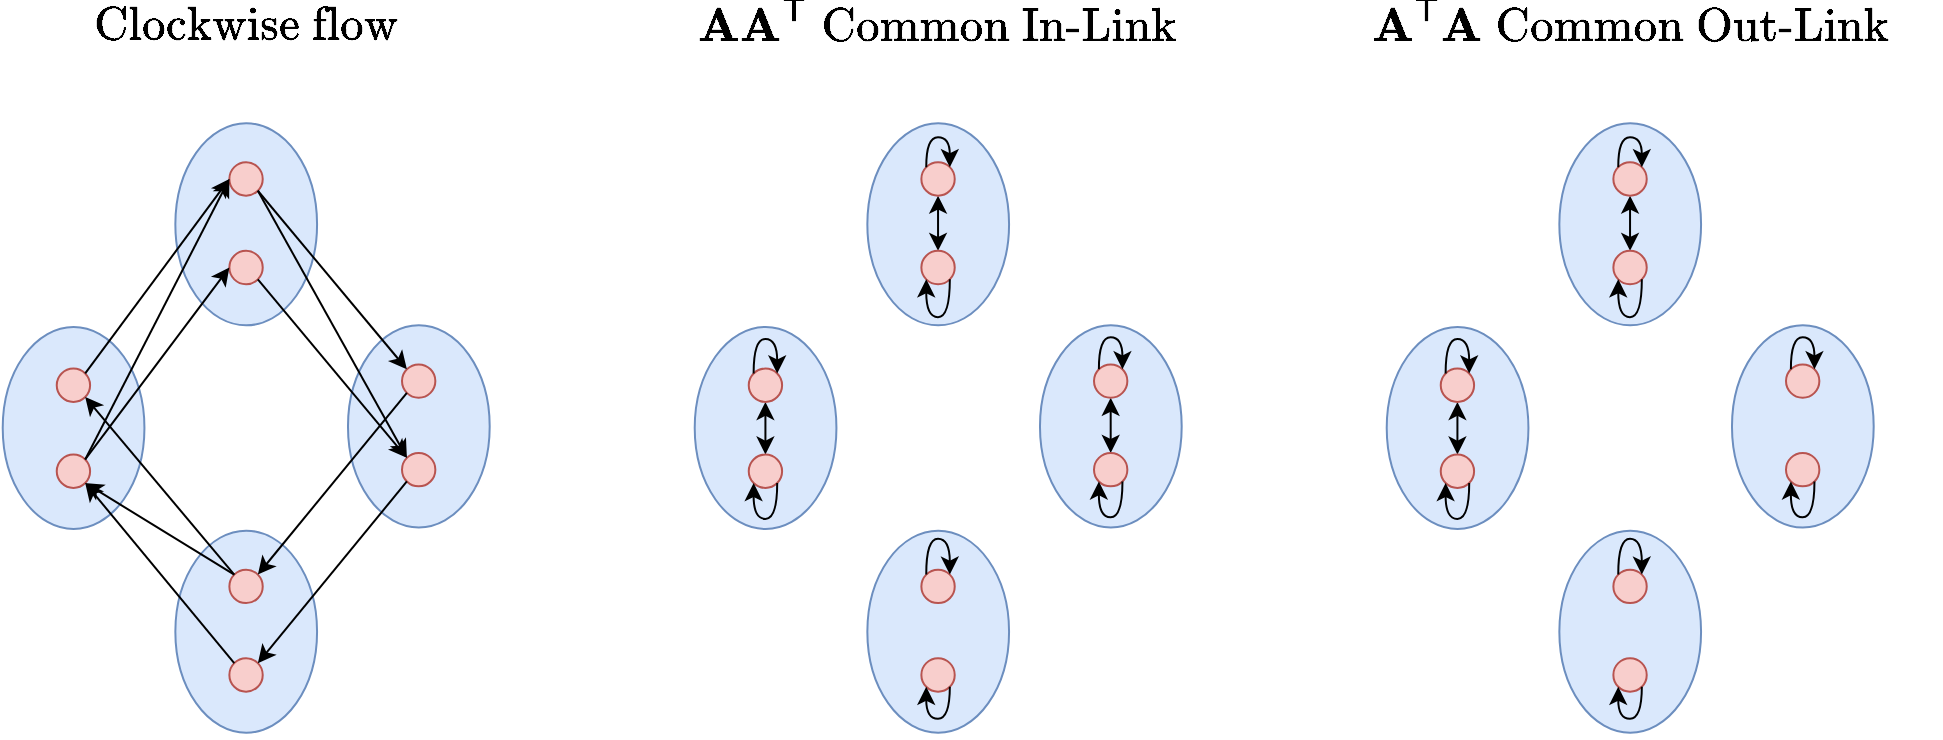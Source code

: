 <mxfile version="21.6.8" type="github">
  <diagram name="Page-1" id="w1v2pbCQFpZ6DE9W8kbo">
    <mxGraphModel dx="1728" dy="898" grid="1" gridSize="10" guides="1" tooltips="1" connect="1" arrows="1" fold="1" page="1" pageScale="1" pageWidth="1100" pageHeight="850" math="1" shadow="0">
      <root>
        <mxCell id="0" />
        <mxCell id="1" parent="0" />
        <mxCell id="zq6gwk42By_WQmrwpAdC-72" value="" style="group" vertex="1" connectable="0" parent="1">
          <mxGeometry x="82" y="350" width="243.85" height="310" as="geometry" />
        </mxCell>
        <mxCell id="zq6gwk42By_WQmrwpAdC-155" value="" style="group" vertex="1" connectable="0" parent="zq6gwk42By_WQmrwpAdC-72">
          <mxGeometry x="0.361" y="103.674" width="243.489" height="101.853" as="geometry" />
        </mxCell>
        <mxCell id="zq6gwk42By_WQmrwpAdC-154" value="" style="group" vertex="1" connectable="0" parent="zq6gwk42By_WQmrwpAdC-155">
          <mxGeometry y="0.8" width="70.857" height="101.053" as="geometry" />
        </mxCell>
        <mxCell id="zq6gwk42By_WQmrwpAdC-10" value="" style="ellipse;whiteSpace=wrap;html=1;rotation=-90;fillColor=#dae8fc;strokeColor=#6c8ebf;" vertex="1" parent="zq6gwk42By_WQmrwpAdC-154">
          <mxGeometry x="-15.098" y="15.098" width="101.053" height="70.857" as="geometry" />
        </mxCell>
        <mxCell id="zq6gwk42By_WQmrwpAdC-11" value="" style="ellipse;whiteSpace=wrap;html=1;aspect=fixed;fillColor=#f8cecc;strokeColor=#b85450;" vertex="1" parent="zq6gwk42By_WQmrwpAdC-154">
          <mxGeometry x="27.008" y="20.811" width="16.678" height="16.678" as="geometry" />
        </mxCell>
        <mxCell id="zq6gwk42By_WQmrwpAdC-12" value="" style="ellipse;whiteSpace=wrap;html=1;aspect=fixed;fillColor=#f8cecc;strokeColor=#b85450;" vertex="1" parent="zq6gwk42By_WQmrwpAdC-154">
          <mxGeometry x="27.008" y="63.812" width="16.678" height="16.678" as="geometry" />
        </mxCell>
        <mxCell id="zq6gwk42By_WQmrwpAdC-152" value="" style="group" vertex="1" connectable="0" parent="zq6gwk42By_WQmrwpAdC-155">
          <mxGeometry x="172.632" width="70.857" height="101.053" as="geometry" />
        </mxCell>
        <mxCell id="zq6gwk42By_WQmrwpAdC-4" value="" style="ellipse;whiteSpace=wrap;html=1;rotation=-90;fillColor=#dae8fc;strokeColor=#6c8ebf;" vertex="1" parent="zq6gwk42By_WQmrwpAdC-152">
          <mxGeometry x="-15.098" y="15.098" width="101.053" height="70.857" as="geometry" />
        </mxCell>
        <mxCell id="zq6gwk42By_WQmrwpAdC-5" value="" style="ellipse;whiteSpace=wrap;html=1;aspect=fixed;fillColor=#f8cecc;strokeColor=#b85450;" vertex="1" parent="zq6gwk42By_WQmrwpAdC-152">
          <mxGeometry x="27.008" y="19.526" width="16.678" height="16.678" as="geometry" />
        </mxCell>
        <mxCell id="zq6gwk42By_WQmrwpAdC-6" value="" style="ellipse;whiteSpace=wrap;html=1;aspect=fixed;fillColor=#f8cecc;strokeColor=#b85450;" vertex="1" parent="zq6gwk42By_WQmrwpAdC-152">
          <mxGeometry x="27.008" y="63.812" width="16.678" height="16.678" as="geometry" />
        </mxCell>
        <mxCell id="zq6gwk42By_WQmrwpAdC-156" value="" style="group" vertex="1" connectable="0" parent="zq6gwk42By_WQmrwpAdC-72">
          <mxGeometry x="86.677" y="2.617" width="70.857" height="304.767" as="geometry" />
        </mxCell>
        <mxCell id="zq6gwk42By_WQmrwpAdC-151" value="" style="group" vertex="1" connectable="0" parent="zq6gwk42By_WQmrwpAdC-156">
          <mxGeometry width="70.857" height="101.053" as="geometry" />
        </mxCell>
        <mxCell id="zq6gwk42By_WQmrwpAdC-1" value="" style="ellipse;whiteSpace=wrap;html=1;rotation=-90;fillColor=#dae8fc;strokeColor=#6c8ebf;" vertex="1" parent="zq6gwk42By_WQmrwpAdC-151">
          <mxGeometry x="-15.098" y="15.098" width="101.053" height="70.857" as="geometry" />
        </mxCell>
        <mxCell id="zq6gwk42By_WQmrwpAdC-2" value="" style="ellipse;whiteSpace=wrap;html=1;aspect=fixed;fillColor=#f8cecc;strokeColor=#b85450;" vertex="1" parent="zq6gwk42By_WQmrwpAdC-151">
          <mxGeometry x="27.008" y="19.526" width="16.678" height="16.678" as="geometry" />
        </mxCell>
        <mxCell id="zq6gwk42By_WQmrwpAdC-3" value="" style="ellipse;whiteSpace=wrap;html=1;aspect=fixed;fillColor=#f8cecc;strokeColor=#b85450;" vertex="1" parent="zq6gwk42By_WQmrwpAdC-151">
          <mxGeometry x="27.008" y="63.812" width="16.678" height="16.678" as="geometry" />
        </mxCell>
        <mxCell id="zq6gwk42By_WQmrwpAdC-153" value="" style="group" vertex="1" connectable="0" parent="zq6gwk42By_WQmrwpAdC-156">
          <mxGeometry y="203.714" width="70.857" height="101.053" as="geometry" />
        </mxCell>
        <mxCell id="zq6gwk42By_WQmrwpAdC-7" value="" style="ellipse;whiteSpace=wrap;html=1;rotation=-90;fillColor=#dae8fc;strokeColor=#6c8ebf;" vertex="1" parent="zq6gwk42By_WQmrwpAdC-153">
          <mxGeometry x="-15.098" y="15.098" width="101.053" height="70.857" as="geometry" />
        </mxCell>
        <mxCell id="zq6gwk42By_WQmrwpAdC-8" value="" style="ellipse;whiteSpace=wrap;html=1;aspect=fixed;fillColor=#f8cecc;strokeColor=#b85450;" vertex="1" parent="zq6gwk42By_WQmrwpAdC-153">
          <mxGeometry x="27.008" y="19.526" width="16.678" height="16.678" as="geometry" />
        </mxCell>
        <mxCell id="zq6gwk42By_WQmrwpAdC-9" value="" style="ellipse;whiteSpace=wrap;html=1;aspect=fixed;fillColor=#f8cecc;strokeColor=#b85450;" vertex="1" parent="zq6gwk42By_WQmrwpAdC-153">
          <mxGeometry x="27.008" y="63.812" width="16.678" height="16.678" as="geometry" />
        </mxCell>
        <mxCell id="zq6gwk42By_WQmrwpAdC-23" style="rounded=0;orthogonalLoop=1;jettySize=auto;html=1;exitX=1;exitY=0;exitDx=0;exitDy=0;entryX=0;entryY=0.5;entryDx=0;entryDy=0;" edge="1" parent="zq6gwk42By_WQmrwpAdC-72" source="zq6gwk42By_WQmrwpAdC-11" target="zq6gwk42By_WQmrwpAdC-2">
          <mxGeometry relative="1" as="geometry" />
        </mxCell>
        <mxCell id="zq6gwk42By_WQmrwpAdC-24" style="rounded=0;orthogonalLoop=1;jettySize=auto;html=1;exitX=1;exitY=0;exitDx=0;exitDy=0;entryX=0;entryY=0.5;entryDx=0;entryDy=0;" edge="1" parent="zq6gwk42By_WQmrwpAdC-72" source="zq6gwk42By_WQmrwpAdC-12" target="zq6gwk42By_WQmrwpAdC-2">
          <mxGeometry relative="1" as="geometry" />
        </mxCell>
        <mxCell id="zq6gwk42By_WQmrwpAdC-25" style="rounded=0;orthogonalLoop=1;jettySize=auto;html=1;exitX=1;exitY=0;exitDx=0;exitDy=0;entryX=0;entryY=0.5;entryDx=0;entryDy=0;" edge="1" parent="zq6gwk42By_WQmrwpAdC-72" source="zq6gwk42By_WQmrwpAdC-12" target="zq6gwk42By_WQmrwpAdC-3">
          <mxGeometry relative="1" as="geometry" />
        </mxCell>
        <mxCell id="zq6gwk42By_WQmrwpAdC-13" style="rounded=0;orthogonalLoop=1;jettySize=auto;html=1;exitX=1;exitY=1;exitDx=0;exitDy=0;entryX=0;entryY=0;entryDx=0;entryDy=0;" edge="1" parent="zq6gwk42By_WQmrwpAdC-72" source="zq6gwk42By_WQmrwpAdC-2" target="zq6gwk42By_WQmrwpAdC-5">
          <mxGeometry relative="1" as="geometry" />
        </mxCell>
        <mxCell id="zq6gwk42By_WQmrwpAdC-14" style="rounded=0;orthogonalLoop=1;jettySize=auto;html=1;exitX=1;exitY=1;exitDx=0;exitDy=0;entryX=0;entryY=0;entryDx=0;entryDy=0;" edge="1" parent="zq6gwk42By_WQmrwpAdC-72" source="zq6gwk42By_WQmrwpAdC-2" target="zq6gwk42By_WQmrwpAdC-6">
          <mxGeometry relative="1" as="geometry" />
        </mxCell>
        <mxCell id="zq6gwk42By_WQmrwpAdC-17" style="rounded=0;orthogonalLoop=1;jettySize=auto;html=1;exitX=1;exitY=1;exitDx=0;exitDy=0;entryX=0;entryY=0;entryDx=0;entryDy=0;" edge="1" parent="zq6gwk42By_WQmrwpAdC-72" source="zq6gwk42By_WQmrwpAdC-3" target="zq6gwk42By_WQmrwpAdC-6">
          <mxGeometry relative="1" as="geometry">
            <mxPoint x="202.105" y="172.714" as="targetPoint" />
          </mxGeometry>
        </mxCell>
        <mxCell id="zq6gwk42By_WQmrwpAdC-19" style="rounded=0;orthogonalLoop=1;jettySize=auto;html=1;exitX=0;exitY=1;exitDx=0;exitDy=0;entryX=1;entryY=0;entryDx=0;entryDy=0;" edge="1" parent="zq6gwk42By_WQmrwpAdC-72" source="zq6gwk42By_WQmrwpAdC-6" target="zq6gwk42By_WQmrwpAdC-9">
          <mxGeometry relative="1" as="geometry" />
        </mxCell>
        <mxCell id="zq6gwk42By_WQmrwpAdC-18" style="rounded=0;orthogonalLoop=1;jettySize=auto;html=1;exitX=0;exitY=1;exitDx=0;exitDy=0;entryX=1;entryY=0;entryDx=0;entryDy=0;" edge="1" parent="zq6gwk42By_WQmrwpAdC-72" source="zq6gwk42By_WQmrwpAdC-5" target="zq6gwk42By_WQmrwpAdC-8">
          <mxGeometry relative="1" as="geometry" />
        </mxCell>
        <mxCell id="zq6gwk42By_WQmrwpAdC-20" style="rounded=0;orthogonalLoop=1;jettySize=auto;html=1;exitX=0;exitY=0;exitDx=0;exitDy=0;entryX=1;entryY=1;entryDx=0;entryDy=0;" edge="1" parent="zq6gwk42By_WQmrwpAdC-72" source="zq6gwk42By_WQmrwpAdC-8" target="zq6gwk42By_WQmrwpAdC-11">
          <mxGeometry relative="1" as="geometry" />
        </mxCell>
        <mxCell id="zq6gwk42By_WQmrwpAdC-21" style="rounded=0;orthogonalLoop=1;jettySize=auto;html=1;exitX=0;exitY=0;exitDx=0;exitDy=0;entryX=1;entryY=1;entryDx=0;entryDy=0;" edge="1" parent="zq6gwk42By_WQmrwpAdC-72" source="zq6gwk42By_WQmrwpAdC-8" target="zq6gwk42By_WQmrwpAdC-12">
          <mxGeometry relative="1" as="geometry" />
        </mxCell>
        <mxCell id="zq6gwk42By_WQmrwpAdC-22" style="rounded=0;orthogonalLoop=1;jettySize=auto;html=1;exitX=0;exitY=0;exitDx=0;exitDy=0;entryX=1;entryY=1;entryDx=0;entryDy=0;" edge="1" parent="zq6gwk42By_WQmrwpAdC-72" source="zq6gwk42By_WQmrwpAdC-9" target="zq6gwk42By_WQmrwpAdC-12">
          <mxGeometry relative="1" as="geometry" />
        </mxCell>
        <mxCell id="zq6gwk42By_WQmrwpAdC-157" value="" style="group" vertex="1" connectable="0" parent="1">
          <mxGeometry x="428" y="350" width="243.85" height="310" as="geometry" />
        </mxCell>
        <mxCell id="zq6gwk42By_WQmrwpAdC-158" value="" style="group" vertex="1" connectable="0" parent="zq6gwk42By_WQmrwpAdC-157">
          <mxGeometry x="0.361" y="103.674" width="243.489" height="101.853" as="geometry" />
        </mxCell>
        <mxCell id="zq6gwk42By_WQmrwpAdC-159" value="" style="group" vertex="1" connectable="0" parent="zq6gwk42By_WQmrwpAdC-158">
          <mxGeometry y="0.8" width="70.857" height="101.053" as="geometry" />
        </mxCell>
        <mxCell id="zq6gwk42By_WQmrwpAdC-160" value="" style="ellipse;whiteSpace=wrap;html=1;rotation=-90;fillColor=#dae8fc;strokeColor=#6c8ebf;" vertex="1" parent="zq6gwk42By_WQmrwpAdC-159">
          <mxGeometry x="-15.098" y="15.098" width="101.053" height="70.857" as="geometry" />
        </mxCell>
        <mxCell id="zq6gwk42By_WQmrwpAdC-209" style="edgeStyle=orthogonalEdgeStyle;rounded=0;orthogonalLoop=1;jettySize=auto;html=1;exitX=0.5;exitY=1;exitDx=0;exitDy=0;entryX=0.5;entryY=0;entryDx=0;entryDy=0;startArrow=classic;startFill=1;" edge="1" parent="zq6gwk42By_WQmrwpAdC-159" source="zq6gwk42By_WQmrwpAdC-161" target="zq6gwk42By_WQmrwpAdC-162">
          <mxGeometry relative="1" as="geometry" />
        </mxCell>
        <mxCell id="zq6gwk42By_WQmrwpAdC-161" value="" style="ellipse;whiteSpace=wrap;html=1;aspect=fixed;fillColor=#f8cecc;strokeColor=#b85450;" vertex="1" parent="zq6gwk42By_WQmrwpAdC-159">
          <mxGeometry x="27.008" y="20.811" width="16.678" height="16.678" as="geometry" />
        </mxCell>
        <mxCell id="zq6gwk42By_WQmrwpAdC-162" value="" style="ellipse;whiteSpace=wrap;html=1;aspect=fixed;fillColor=#f8cecc;strokeColor=#b85450;" vertex="1" parent="zq6gwk42By_WQmrwpAdC-159">
          <mxGeometry x="27.008" y="63.812" width="16.678" height="16.678" as="geometry" />
        </mxCell>
        <mxCell id="zq6gwk42By_WQmrwpAdC-215" style="edgeStyle=orthogonalEdgeStyle;rounded=0;orthogonalLoop=1;jettySize=auto;html=1;exitX=0;exitY=0;exitDx=0;exitDy=0;entryX=1;entryY=0;entryDx=0;entryDy=0;curved=1;" edge="1" parent="zq6gwk42By_WQmrwpAdC-159" source="zq6gwk42By_WQmrwpAdC-161" target="zq6gwk42By_WQmrwpAdC-161">
          <mxGeometry relative="1" as="geometry">
            <Array as="points">
              <mxPoint x="29" y="6" />
              <mxPoint x="41" y="6" />
            </Array>
          </mxGeometry>
        </mxCell>
        <mxCell id="zq6gwk42By_WQmrwpAdC-216" style="edgeStyle=orthogonalEdgeStyle;rounded=0;orthogonalLoop=1;jettySize=auto;html=1;exitX=1;exitY=1;exitDx=0;exitDy=0;entryX=0;entryY=1;entryDx=0;entryDy=0;curved=1;" edge="1" parent="zq6gwk42By_WQmrwpAdC-159" source="zq6gwk42By_WQmrwpAdC-162" target="zq6gwk42By_WQmrwpAdC-162">
          <mxGeometry relative="1" as="geometry">
            <Array as="points">
              <mxPoint x="41" y="96" />
              <mxPoint x="29" y="96" />
            </Array>
          </mxGeometry>
        </mxCell>
        <mxCell id="zq6gwk42By_WQmrwpAdC-163" value="" style="group" vertex="1" connectable="0" parent="zq6gwk42By_WQmrwpAdC-158">
          <mxGeometry x="172.632" width="70.857" height="101.053" as="geometry" />
        </mxCell>
        <mxCell id="zq6gwk42By_WQmrwpAdC-164" value="" style="ellipse;whiteSpace=wrap;html=1;rotation=-90;fillColor=#dae8fc;strokeColor=#6c8ebf;" vertex="1" parent="zq6gwk42By_WQmrwpAdC-163">
          <mxGeometry x="-15.098" y="15.098" width="101.053" height="70.857" as="geometry" />
        </mxCell>
        <mxCell id="zq6gwk42By_WQmrwpAdC-207" style="edgeStyle=orthogonalEdgeStyle;rounded=0;orthogonalLoop=1;jettySize=auto;html=1;exitX=0.5;exitY=1;exitDx=0;exitDy=0;entryX=0.5;entryY=0;entryDx=0;entryDy=0;startArrow=classic;startFill=1;" edge="1" parent="zq6gwk42By_WQmrwpAdC-163" source="zq6gwk42By_WQmrwpAdC-165" target="zq6gwk42By_WQmrwpAdC-166">
          <mxGeometry relative="1" as="geometry" />
        </mxCell>
        <mxCell id="zq6gwk42By_WQmrwpAdC-165" value="" style="ellipse;whiteSpace=wrap;html=1;aspect=fixed;fillColor=#f8cecc;strokeColor=#b85450;" vertex="1" parent="zq6gwk42By_WQmrwpAdC-163">
          <mxGeometry x="27.008" y="19.526" width="16.678" height="16.678" as="geometry" />
        </mxCell>
        <mxCell id="zq6gwk42By_WQmrwpAdC-166" value="" style="ellipse;whiteSpace=wrap;html=1;aspect=fixed;fillColor=#f8cecc;strokeColor=#b85450;" vertex="1" parent="zq6gwk42By_WQmrwpAdC-163">
          <mxGeometry x="27.008" y="63.812" width="16.678" height="16.678" as="geometry" />
        </mxCell>
        <mxCell id="zq6gwk42By_WQmrwpAdC-213" style="edgeStyle=orthogonalEdgeStyle;rounded=0;orthogonalLoop=1;jettySize=auto;html=1;exitX=0;exitY=0;exitDx=0;exitDy=0;entryX=1;entryY=0;entryDx=0;entryDy=0;curved=1;" edge="1" parent="zq6gwk42By_WQmrwpAdC-163" source="zq6gwk42By_WQmrwpAdC-165" target="zq6gwk42By_WQmrwpAdC-165">
          <mxGeometry relative="1" as="geometry">
            <Array as="points">
              <mxPoint x="29" y="6" />
              <mxPoint x="41" y="6" />
            </Array>
          </mxGeometry>
        </mxCell>
        <mxCell id="zq6gwk42By_WQmrwpAdC-214" style="edgeStyle=orthogonalEdgeStyle;rounded=0;orthogonalLoop=1;jettySize=auto;html=1;exitX=1;exitY=1;exitDx=0;exitDy=0;entryX=0;entryY=1;entryDx=0;entryDy=0;curved=1;" edge="1" parent="zq6gwk42By_WQmrwpAdC-163" source="zq6gwk42By_WQmrwpAdC-166" target="zq6gwk42By_WQmrwpAdC-166">
          <mxGeometry relative="1" as="geometry">
            <Array as="points">
              <mxPoint x="41" y="96" />
              <mxPoint x="29" y="96" />
            </Array>
          </mxGeometry>
        </mxCell>
        <mxCell id="zq6gwk42By_WQmrwpAdC-167" value="" style="group" vertex="1" connectable="0" parent="zq6gwk42By_WQmrwpAdC-157">
          <mxGeometry x="86.677" y="2.617" width="70.857" height="304.767" as="geometry" />
        </mxCell>
        <mxCell id="zq6gwk42By_WQmrwpAdC-168" value="" style="group" vertex="1" connectable="0" parent="zq6gwk42By_WQmrwpAdC-167">
          <mxGeometry width="70.857" height="101.053" as="geometry" />
        </mxCell>
        <mxCell id="zq6gwk42By_WQmrwpAdC-169" value="" style="ellipse;whiteSpace=wrap;html=1;rotation=-90;fillColor=#dae8fc;strokeColor=#6c8ebf;" vertex="1" parent="zq6gwk42By_WQmrwpAdC-168">
          <mxGeometry x="-15.098" y="15.098" width="101.053" height="70.857" as="geometry" />
        </mxCell>
        <mxCell id="zq6gwk42By_WQmrwpAdC-206" style="edgeStyle=orthogonalEdgeStyle;rounded=0;orthogonalLoop=1;jettySize=auto;html=1;exitX=0.5;exitY=1;exitDx=0;exitDy=0;entryX=0.5;entryY=0;entryDx=0;entryDy=0;startArrow=classic;startFill=1;" edge="1" parent="zq6gwk42By_WQmrwpAdC-168" source="zq6gwk42By_WQmrwpAdC-170" target="zq6gwk42By_WQmrwpAdC-171">
          <mxGeometry relative="1" as="geometry" />
        </mxCell>
        <mxCell id="zq6gwk42By_WQmrwpAdC-170" value="" style="ellipse;whiteSpace=wrap;html=1;aspect=fixed;fillColor=#f8cecc;strokeColor=#b85450;" vertex="1" parent="zq6gwk42By_WQmrwpAdC-168">
          <mxGeometry x="27.008" y="19.526" width="16.678" height="16.678" as="geometry" />
        </mxCell>
        <mxCell id="zq6gwk42By_WQmrwpAdC-171" value="" style="ellipse;whiteSpace=wrap;html=1;aspect=fixed;fillColor=#f8cecc;strokeColor=#b85450;" vertex="1" parent="zq6gwk42By_WQmrwpAdC-168">
          <mxGeometry x="27.008" y="63.812" width="16.678" height="16.678" as="geometry" />
        </mxCell>
        <mxCell id="zq6gwk42By_WQmrwpAdC-211" style="edgeStyle=orthogonalEdgeStyle;rounded=0;orthogonalLoop=1;jettySize=auto;html=1;exitX=0;exitY=0;exitDx=0;exitDy=0;entryX=1;entryY=0;entryDx=0;entryDy=0;curved=1;" edge="1" parent="zq6gwk42By_WQmrwpAdC-168" source="zq6gwk42By_WQmrwpAdC-170" target="zq6gwk42By_WQmrwpAdC-170">
          <mxGeometry relative="1" as="geometry">
            <Array as="points">
              <mxPoint x="29" y="7" />
              <mxPoint x="41" y="7" />
            </Array>
          </mxGeometry>
        </mxCell>
        <mxCell id="zq6gwk42By_WQmrwpAdC-212" style="edgeStyle=orthogonalEdgeStyle;rounded=0;orthogonalLoop=1;jettySize=auto;html=1;exitX=1;exitY=1;exitDx=0;exitDy=0;entryX=0;entryY=1;entryDx=0;entryDy=0;curved=1;" edge="1" parent="zq6gwk42By_WQmrwpAdC-168" source="zq6gwk42By_WQmrwpAdC-171" target="zq6gwk42By_WQmrwpAdC-171">
          <mxGeometry relative="1" as="geometry">
            <Array as="points">
              <mxPoint x="41" y="97" />
              <mxPoint x="29" y="97" />
            </Array>
          </mxGeometry>
        </mxCell>
        <mxCell id="zq6gwk42By_WQmrwpAdC-172" value="" style="group" vertex="1" connectable="0" parent="zq6gwk42By_WQmrwpAdC-167">
          <mxGeometry y="203.714" width="70.857" height="101.053" as="geometry" />
        </mxCell>
        <mxCell id="zq6gwk42By_WQmrwpAdC-173" value="" style="ellipse;whiteSpace=wrap;html=1;rotation=-90;fillColor=#dae8fc;strokeColor=#6c8ebf;" vertex="1" parent="zq6gwk42By_WQmrwpAdC-172">
          <mxGeometry x="-15.098" y="15.098" width="101.053" height="70.857" as="geometry" />
        </mxCell>
        <mxCell id="zq6gwk42By_WQmrwpAdC-174" value="" style="ellipse;whiteSpace=wrap;html=1;aspect=fixed;fillColor=#f8cecc;strokeColor=#b85450;" vertex="1" parent="zq6gwk42By_WQmrwpAdC-172">
          <mxGeometry x="27.008" y="19.526" width="16.678" height="16.678" as="geometry" />
        </mxCell>
        <mxCell id="zq6gwk42By_WQmrwpAdC-175" value="" style="ellipse;whiteSpace=wrap;html=1;aspect=fixed;fillColor=#f8cecc;strokeColor=#b85450;" vertex="1" parent="zq6gwk42By_WQmrwpAdC-172">
          <mxGeometry x="27.008" y="63.812" width="16.678" height="16.678" as="geometry" />
        </mxCell>
        <mxCell id="zq6gwk42By_WQmrwpAdC-217" style="edgeStyle=orthogonalEdgeStyle;rounded=0;orthogonalLoop=1;jettySize=auto;html=1;exitX=0;exitY=0;exitDx=0;exitDy=0;entryX=1;entryY=0;entryDx=0;entryDy=0;curved=1;" edge="1" parent="zq6gwk42By_WQmrwpAdC-172" source="zq6gwk42By_WQmrwpAdC-174" target="zq6gwk42By_WQmrwpAdC-174">
          <mxGeometry relative="1" as="geometry">
            <Array as="points">
              <mxPoint x="29" y="4" />
              <mxPoint x="41" y="4" />
            </Array>
          </mxGeometry>
        </mxCell>
        <mxCell id="zq6gwk42By_WQmrwpAdC-218" style="edgeStyle=orthogonalEdgeStyle;rounded=0;orthogonalLoop=1;jettySize=auto;html=1;exitX=1;exitY=1;exitDx=0;exitDy=0;entryX=0;entryY=1;entryDx=0;entryDy=0;curved=1;" edge="1" parent="zq6gwk42By_WQmrwpAdC-172" source="zq6gwk42By_WQmrwpAdC-175" target="zq6gwk42By_WQmrwpAdC-175">
          <mxGeometry relative="1" as="geometry">
            <Array as="points">
              <mxPoint x="41" y="94" />
              <mxPoint x="29" y="94" />
            </Array>
          </mxGeometry>
        </mxCell>
        <mxCell id="zq6gwk42By_WQmrwpAdC-219" value="" style="group" vertex="1" connectable="0" parent="1">
          <mxGeometry x="774" y="350" width="243.85" height="310" as="geometry" />
        </mxCell>
        <mxCell id="zq6gwk42By_WQmrwpAdC-220" value="" style="group" vertex="1" connectable="0" parent="zq6gwk42By_WQmrwpAdC-219">
          <mxGeometry x="0.361" y="103.674" width="243.489" height="101.853" as="geometry" />
        </mxCell>
        <mxCell id="zq6gwk42By_WQmrwpAdC-221" value="" style="group" vertex="1" connectable="0" parent="zq6gwk42By_WQmrwpAdC-220">
          <mxGeometry y="0.8" width="70.857" height="101.053" as="geometry" />
        </mxCell>
        <mxCell id="zq6gwk42By_WQmrwpAdC-222" value="" style="ellipse;whiteSpace=wrap;html=1;rotation=-90;fillColor=#dae8fc;strokeColor=#6c8ebf;" vertex="1" parent="zq6gwk42By_WQmrwpAdC-221">
          <mxGeometry x="-15.098" y="15.098" width="101.053" height="70.857" as="geometry" />
        </mxCell>
        <mxCell id="zq6gwk42By_WQmrwpAdC-223" style="edgeStyle=orthogonalEdgeStyle;rounded=0;orthogonalLoop=1;jettySize=auto;html=1;exitX=0.5;exitY=1;exitDx=0;exitDy=0;entryX=0.5;entryY=0;entryDx=0;entryDy=0;startArrow=classic;startFill=1;" edge="1" parent="zq6gwk42By_WQmrwpAdC-221" source="zq6gwk42By_WQmrwpAdC-224" target="zq6gwk42By_WQmrwpAdC-225">
          <mxGeometry relative="1" as="geometry" />
        </mxCell>
        <mxCell id="zq6gwk42By_WQmrwpAdC-224" value="" style="ellipse;whiteSpace=wrap;html=1;aspect=fixed;fillColor=#f8cecc;strokeColor=#b85450;" vertex="1" parent="zq6gwk42By_WQmrwpAdC-221">
          <mxGeometry x="27.008" y="20.811" width="16.678" height="16.678" as="geometry" />
        </mxCell>
        <mxCell id="zq6gwk42By_WQmrwpAdC-225" value="" style="ellipse;whiteSpace=wrap;html=1;aspect=fixed;fillColor=#f8cecc;strokeColor=#b85450;" vertex="1" parent="zq6gwk42By_WQmrwpAdC-221">
          <mxGeometry x="27.008" y="63.812" width="16.678" height="16.678" as="geometry" />
        </mxCell>
        <mxCell id="zq6gwk42By_WQmrwpAdC-226" style="edgeStyle=orthogonalEdgeStyle;rounded=0;orthogonalLoop=1;jettySize=auto;html=1;exitX=0;exitY=0;exitDx=0;exitDy=0;entryX=1;entryY=0;entryDx=0;entryDy=0;curved=1;" edge="1" parent="zq6gwk42By_WQmrwpAdC-221" source="zq6gwk42By_WQmrwpAdC-224" target="zq6gwk42By_WQmrwpAdC-224">
          <mxGeometry relative="1" as="geometry">
            <Array as="points">
              <mxPoint x="29" y="6" />
              <mxPoint x="41" y="6" />
            </Array>
          </mxGeometry>
        </mxCell>
        <mxCell id="zq6gwk42By_WQmrwpAdC-227" style="edgeStyle=orthogonalEdgeStyle;rounded=0;orthogonalLoop=1;jettySize=auto;html=1;exitX=1;exitY=1;exitDx=0;exitDy=0;entryX=0;entryY=1;entryDx=0;entryDy=0;curved=1;" edge="1" parent="zq6gwk42By_WQmrwpAdC-221" source="zq6gwk42By_WQmrwpAdC-225" target="zq6gwk42By_WQmrwpAdC-225">
          <mxGeometry relative="1" as="geometry">
            <Array as="points">
              <mxPoint x="41" y="96" />
              <mxPoint x="29" y="96" />
            </Array>
          </mxGeometry>
        </mxCell>
        <mxCell id="zq6gwk42By_WQmrwpAdC-228" value="" style="group" vertex="1" connectable="0" parent="zq6gwk42By_WQmrwpAdC-220">
          <mxGeometry x="172.632" width="70.857" height="101.053" as="geometry" />
        </mxCell>
        <mxCell id="zq6gwk42By_WQmrwpAdC-229" value="" style="ellipse;whiteSpace=wrap;html=1;rotation=-90;fillColor=#dae8fc;strokeColor=#6c8ebf;" vertex="1" parent="zq6gwk42By_WQmrwpAdC-228">
          <mxGeometry x="-15.098" y="15.098" width="101.053" height="70.857" as="geometry" />
        </mxCell>
        <mxCell id="zq6gwk42By_WQmrwpAdC-231" value="" style="ellipse;whiteSpace=wrap;html=1;aspect=fixed;fillColor=#f8cecc;strokeColor=#b85450;" vertex="1" parent="zq6gwk42By_WQmrwpAdC-228">
          <mxGeometry x="27.008" y="19.526" width="16.678" height="16.678" as="geometry" />
        </mxCell>
        <mxCell id="zq6gwk42By_WQmrwpAdC-232" value="" style="ellipse;whiteSpace=wrap;html=1;aspect=fixed;fillColor=#f8cecc;strokeColor=#b85450;" vertex="1" parent="zq6gwk42By_WQmrwpAdC-228">
          <mxGeometry x="27.008" y="63.812" width="16.678" height="16.678" as="geometry" />
        </mxCell>
        <mxCell id="zq6gwk42By_WQmrwpAdC-233" style="edgeStyle=orthogonalEdgeStyle;rounded=0;orthogonalLoop=1;jettySize=auto;html=1;exitX=0;exitY=0;exitDx=0;exitDy=0;entryX=1;entryY=0;entryDx=0;entryDy=0;curved=1;" edge="1" parent="zq6gwk42By_WQmrwpAdC-228" source="zq6gwk42By_WQmrwpAdC-231" target="zq6gwk42By_WQmrwpAdC-231">
          <mxGeometry relative="1" as="geometry">
            <Array as="points">
              <mxPoint x="29" y="6" />
              <mxPoint x="41" y="6" />
            </Array>
          </mxGeometry>
        </mxCell>
        <mxCell id="zq6gwk42By_WQmrwpAdC-234" style="edgeStyle=orthogonalEdgeStyle;rounded=0;orthogonalLoop=1;jettySize=auto;html=1;exitX=1;exitY=1;exitDx=0;exitDy=0;entryX=0;entryY=1;entryDx=0;entryDy=0;curved=1;" edge="1" parent="zq6gwk42By_WQmrwpAdC-228" source="zq6gwk42By_WQmrwpAdC-232" target="zq6gwk42By_WQmrwpAdC-232">
          <mxGeometry relative="1" as="geometry">
            <Array as="points">
              <mxPoint x="41" y="96" />
              <mxPoint x="29" y="96" />
            </Array>
          </mxGeometry>
        </mxCell>
        <mxCell id="zq6gwk42By_WQmrwpAdC-235" value="" style="group" vertex="1" connectable="0" parent="zq6gwk42By_WQmrwpAdC-219">
          <mxGeometry x="86.677" y="2.617" width="70.857" height="304.767" as="geometry" />
        </mxCell>
        <mxCell id="zq6gwk42By_WQmrwpAdC-236" value="" style="group" vertex="1" connectable="0" parent="zq6gwk42By_WQmrwpAdC-235">
          <mxGeometry width="70.857" height="101.053" as="geometry" />
        </mxCell>
        <mxCell id="zq6gwk42By_WQmrwpAdC-237" value="" style="ellipse;whiteSpace=wrap;html=1;rotation=-90;fillColor=#dae8fc;strokeColor=#6c8ebf;" vertex="1" parent="zq6gwk42By_WQmrwpAdC-236">
          <mxGeometry x="-15.098" y="15.098" width="101.053" height="70.857" as="geometry" />
        </mxCell>
        <mxCell id="zq6gwk42By_WQmrwpAdC-238" style="edgeStyle=orthogonalEdgeStyle;rounded=0;orthogonalLoop=1;jettySize=auto;html=1;exitX=0.5;exitY=1;exitDx=0;exitDy=0;entryX=0.5;entryY=0;entryDx=0;entryDy=0;startArrow=classic;startFill=1;" edge="1" parent="zq6gwk42By_WQmrwpAdC-236" source="zq6gwk42By_WQmrwpAdC-239" target="zq6gwk42By_WQmrwpAdC-240">
          <mxGeometry relative="1" as="geometry" />
        </mxCell>
        <mxCell id="zq6gwk42By_WQmrwpAdC-239" value="" style="ellipse;whiteSpace=wrap;html=1;aspect=fixed;fillColor=#f8cecc;strokeColor=#b85450;" vertex="1" parent="zq6gwk42By_WQmrwpAdC-236">
          <mxGeometry x="27.008" y="19.526" width="16.678" height="16.678" as="geometry" />
        </mxCell>
        <mxCell id="zq6gwk42By_WQmrwpAdC-240" value="" style="ellipse;whiteSpace=wrap;html=1;aspect=fixed;fillColor=#f8cecc;strokeColor=#b85450;" vertex="1" parent="zq6gwk42By_WQmrwpAdC-236">
          <mxGeometry x="27.008" y="63.812" width="16.678" height="16.678" as="geometry" />
        </mxCell>
        <mxCell id="zq6gwk42By_WQmrwpAdC-241" style="edgeStyle=orthogonalEdgeStyle;rounded=0;orthogonalLoop=1;jettySize=auto;html=1;exitX=0;exitY=0;exitDx=0;exitDy=0;entryX=1;entryY=0;entryDx=0;entryDy=0;curved=1;" edge="1" parent="zq6gwk42By_WQmrwpAdC-236" source="zq6gwk42By_WQmrwpAdC-239" target="zq6gwk42By_WQmrwpAdC-239">
          <mxGeometry relative="1" as="geometry">
            <Array as="points">
              <mxPoint x="29" y="7" />
              <mxPoint x="41" y="7" />
            </Array>
          </mxGeometry>
        </mxCell>
        <mxCell id="zq6gwk42By_WQmrwpAdC-242" style="edgeStyle=orthogonalEdgeStyle;rounded=0;orthogonalLoop=1;jettySize=auto;html=1;exitX=1;exitY=1;exitDx=0;exitDy=0;entryX=0;entryY=1;entryDx=0;entryDy=0;curved=1;" edge="1" parent="zq6gwk42By_WQmrwpAdC-236" source="zq6gwk42By_WQmrwpAdC-240" target="zq6gwk42By_WQmrwpAdC-240">
          <mxGeometry relative="1" as="geometry">
            <Array as="points">
              <mxPoint x="41" y="97" />
              <mxPoint x="29" y="97" />
            </Array>
          </mxGeometry>
        </mxCell>
        <mxCell id="zq6gwk42By_WQmrwpAdC-243" value="" style="group" vertex="1" connectable="0" parent="zq6gwk42By_WQmrwpAdC-235">
          <mxGeometry y="203.714" width="70.857" height="101.053" as="geometry" />
        </mxCell>
        <mxCell id="zq6gwk42By_WQmrwpAdC-244" value="" style="ellipse;whiteSpace=wrap;html=1;rotation=-90;fillColor=#dae8fc;strokeColor=#6c8ebf;" vertex="1" parent="zq6gwk42By_WQmrwpAdC-243">
          <mxGeometry x="-15.098" y="15.098" width="101.053" height="70.857" as="geometry" />
        </mxCell>
        <mxCell id="zq6gwk42By_WQmrwpAdC-245" value="" style="ellipse;whiteSpace=wrap;html=1;aspect=fixed;fillColor=#f8cecc;strokeColor=#b85450;" vertex="1" parent="zq6gwk42By_WQmrwpAdC-243">
          <mxGeometry x="27.008" y="19.526" width="16.678" height="16.678" as="geometry" />
        </mxCell>
        <mxCell id="zq6gwk42By_WQmrwpAdC-246" value="" style="ellipse;whiteSpace=wrap;html=1;aspect=fixed;fillColor=#f8cecc;strokeColor=#b85450;" vertex="1" parent="zq6gwk42By_WQmrwpAdC-243">
          <mxGeometry x="27.008" y="63.812" width="16.678" height="16.678" as="geometry" />
        </mxCell>
        <mxCell id="zq6gwk42By_WQmrwpAdC-247" style="edgeStyle=orthogonalEdgeStyle;rounded=0;orthogonalLoop=1;jettySize=auto;html=1;exitX=0;exitY=0;exitDx=0;exitDy=0;entryX=1;entryY=0;entryDx=0;entryDy=0;curved=1;" edge="1" parent="zq6gwk42By_WQmrwpAdC-243" source="zq6gwk42By_WQmrwpAdC-245" target="zq6gwk42By_WQmrwpAdC-245">
          <mxGeometry relative="1" as="geometry">
            <Array as="points">
              <mxPoint x="29" y="4" />
              <mxPoint x="41" y="4" />
            </Array>
          </mxGeometry>
        </mxCell>
        <mxCell id="zq6gwk42By_WQmrwpAdC-248" style="edgeStyle=orthogonalEdgeStyle;rounded=0;orthogonalLoop=1;jettySize=auto;html=1;exitX=1;exitY=1;exitDx=0;exitDy=0;entryX=0;entryY=1;entryDx=0;entryDy=0;curved=1;" edge="1" parent="zq6gwk42By_WQmrwpAdC-243" source="zq6gwk42By_WQmrwpAdC-246" target="zq6gwk42By_WQmrwpAdC-246">
          <mxGeometry relative="1" as="geometry">
            <Array as="points">
              <mxPoint x="41" y="94" />
              <mxPoint x="29" y="94" />
            </Array>
          </mxGeometry>
        </mxCell>
        <mxCell id="zq6gwk42By_WQmrwpAdC-251" value="$$\mathbf{A}\mathbf{A}^\mathsf{T}&lt;br style=&quot;font-size: 20px;&quot;&gt;\;\text{Common In-Link}$$&amp;nbsp;" style="text;html=1;strokeColor=none;fillColor=none;align=center;verticalAlign=middle;whiteSpace=wrap;rounded=0;fontSize=20;" vertex="1" parent="1">
          <mxGeometry x="453" y="300" width="194" height="30" as="geometry" />
        </mxCell>
        <mxCell id="zq6gwk42By_WQmrwpAdC-253" value="$$\mathbf{A}^\mathsf{T}\mathbf{A}&lt;br style=&quot;font-size: 20px;&quot;&gt;\;\text{Common Out-Link}$$&amp;nbsp;" style="text;html=1;strokeColor=none;fillColor=none;align=center;verticalAlign=middle;whiteSpace=wrap;rounded=0;fontSize=20;" vertex="1" parent="1">
          <mxGeometry x="798.92" y="300" width="194" height="30" as="geometry" />
        </mxCell>
        <mxCell id="zq6gwk42By_WQmrwpAdC-254" value="$$\text{Clockwise flow}$$&amp;nbsp;" style="text;html=1;strokeColor=none;fillColor=none;align=center;verticalAlign=middle;whiteSpace=wrap;rounded=0;fontSize=20;" vertex="1" parent="1">
          <mxGeometry x="106.92" y="300" width="194" height="30" as="geometry" />
        </mxCell>
      </root>
    </mxGraphModel>
  </diagram>
</mxfile>
